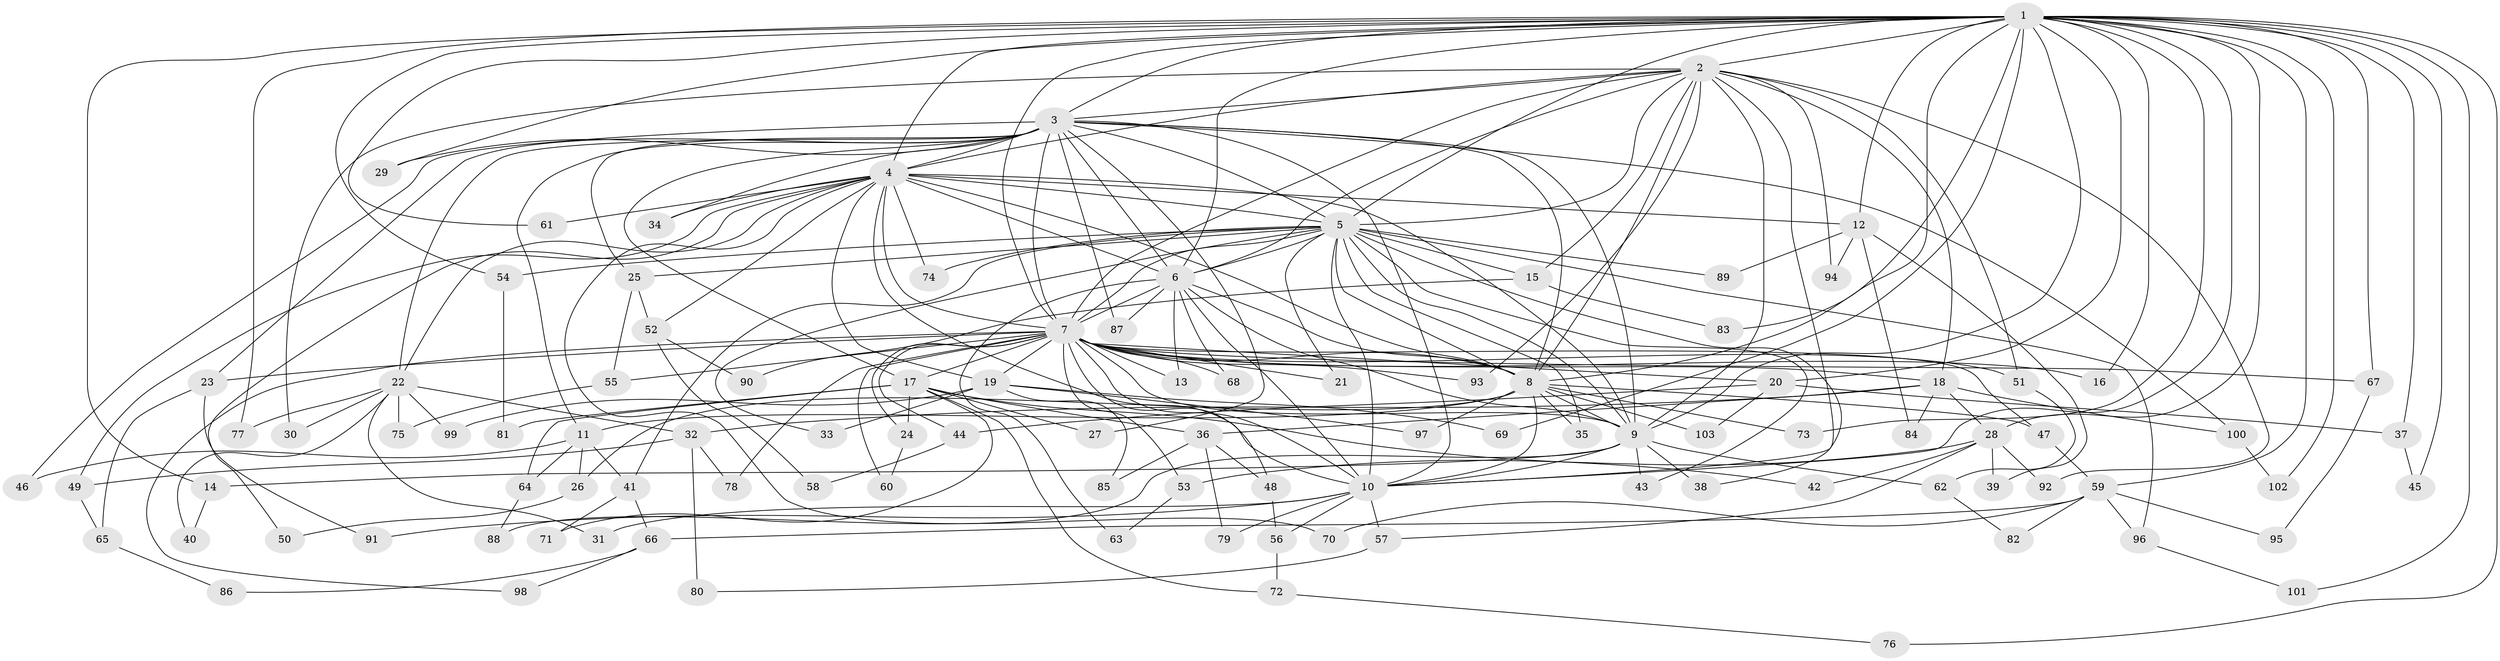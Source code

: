 // Generated by graph-tools (version 1.1) at 2025/34/03/09/25 02:34:59]
// undirected, 103 vertices, 231 edges
graph export_dot {
graph [start="1"]
  node [color=gray90,style=filled];
  1;
  2;
  3;
  4;
  5;
  6;
  7;
  8;
  9;
  10;
  11;
  12;
  13;
  14;
  15;
  16;
  17;
  18;
  19;
  20;
  21;
  22;
  23;
  24;
  25;
  26;
  27;
  28;
  29;
  30;
  31;
  32;
  33;
  34;
  35;
  36;
  37;
  38;
  39;
  40;
  41;
  42;
  43;
  44;
  45;
  46;
  47;
  48;
  49;
  50;
  51;
  52;
  53;
  54;
  55;
  56;
  57;
  58;
  59;
  60;
  61;
  62;
  63;
  64;
  65;
  66;
  67;
  68;
  69;
  70;
  71;
  72;
  73;
  74;
  75;
  76;
  77;
  78;
  79;
  80;
  81;
  82;
  83;
  84;
  85;
  86;
  87;
  88;
  89;
  90;
  91;
  92;
  93;
  94;
  95;
  96;
  97;
  98;
  99;
  100;
  101;
  102;
  103;
  1 -- 2;
  1 -- 3;
  1 -- 4;
  1 -- 5;
  1 -- 6;
  1 -- 7;
  1 -- 8;
  1 -- 9;
  1 -- 10;
  1 -- 12;
  1 -- 14;
  1 -- 16;
  1 -- 20;
  1 -- 28;
  1 -- 29;
  1 -- 37;
  1 -- 45;
  1 -- 54;
  1 -- 59;
  1 -- 61;
  1 -- 67;
  1 -- 69;
  1 -- 73;
  1 -- 76;
  1 -- 77;
  1 -- 83;
  1 -- 101;
  1 -- 102;
  2 -- 3;
  2 -- 4;
  2 -- 5;
  2 -- 6;
  2 -- 7;
  2 -- 8;
  2 -- 9;
  2 -- 10;
  2 -- 15;
  2 -- 18;
  2 -- 30;
  2 -- 51;
  2 -- 92;
  2 -- 93;
  2 -- 94;
  3 -- 4;
  3 -- 5;
  3 -- 6;
  3 -- 7;
  3 -- 8;
  3 -- 9;
  3 -- 10;
  3 -- 11;
  3 -- 17;
  3 -- 22;
  3 -- 23;
  3 -- 25;
  3 -- 27;
  3 -- 29;
  3 -- 34;
  3 -- 46;
  3 -- 87;
  3 -- 100;
  4 -- 5;
  4 -- 6;
  4 -- 7;
  4 -- 8;
  4 -- 9;
  4 -- 10;
  4 -- 12;
  4 -- 19;
  4 -- 22;
  4 -- 34;
  4 -- 49;
  4 -- 50;
  4 -- 52;
  4 -- 61;
  4 -- 70;
  4 -- 74;
  5 -- 6;
  5 -- 7;
  5 -- 8;
  5 -- 9;
  5 -- 10;
  5 -- 15;
  5 -- 21;
  5 -- 25;
  5 -- 33;
  5 -- 35;
  5 -- 38;
  5 -- 41;
  5 -- 43;
  5 -- 54;
  5 -- 74;
  5 -- 89;
  5 -- 96;
  6 -- 7;
  6 -- 8;
  6 -- 9;
  6 -- 10;
  6 -- 13;
  6 -- 63;
  6 -- 68;
  6 -- 87;
  7 -- 8;
  7 -- 9;
  7 -- 10;
  7 -- 13;
  7 -- 16;
  7 -- 17;
  7 -- 18;
  7 -- 19;
  7 -- 20;
  7 -- 21;
  7 -- 23;
  7 -- 24;
  7 -- 44;
  7 -- 47;
  7 -- 48;
  7 -- 51;
  7 -- 53;
  7 -- 55;
  7 -- 60;
  7 -- 67;
  7 -- 68;
  7 -- 78;
  7 -- 93;
  7 -- 98;
  8 -- 9;
  8 -- 10;
  8 -- 11;
  8 -- 26;
  8 -- 35;
  8 -- 47;
  8 -- 73;
  8 -- 97;
  8 -- 103;
  9 -- 10;
  9 -- 14;
  9 -- 38;
  9 -- 43;
  9 -- 62;
  9 -- 88;
  10 -- 31;
  10 -- 56;
  10 -- 57;
  10 -- 79;
  10 -- 91;
  11 -- 26;
  11 -- 41;
  11 -- 46;
  11 -- 64;
  12 -- 39;
  12 -- 84;
  12 -- 89;
  12 -- 94;
  14 -- 40;
  15 -- 83;
  15 -- 90;
  17 -- 24;
  17 -- 27;
  17 -- 36;
  17 -- 42;
  17 -- 64;
  17 -- 71;
  17 -- 72;
  17 -- 81;
  18 -- 28;
  18 -- 32;
  18 -- 36;
  18 -- 84;
  18 -- 100;
  19 -- 33;
  19 -- 69;
  19 -- 85;
  19 -- 97;
  19 -- 99;
  20 -- 37;
  20 -- 44;
  20 -- 103;
  22 -- 30;
  22 -- 31;
  22 -- 32;
  22 -- 40;
  22 -- 75;
  22 -- 77;
  22 -- 99;
  23 -- 65;
  23 -- 91;
  24 -- 60;
  25 -- 52;
  25 -- 55;
  26 -- 50;
  28 -- 39;
  28 -- 42;
  28 -- 53;
  28 -- 57;
  28 -- 92;
  32 -- 49;
  32 -- 78;
  32 -- 80;
  36 -- 48;
  36 -- 79;
  36 -- 85;
  37 -- 45;
  41 -- 66;
  41 -- 71;
  44 -- 58;
  47 -- 59;
  48 -- 56;
  49 -- 65;
  51 -- 62;
  52 -- 58;
  52 -- 90;
  53 -- 63;
  54 -- 81;
  55 -- 75;
  56 -- 72;
  57 -- 80;
  59 -- 66;
  59 -- 70;
  59 -- 82;
  59 -- 95;
  59 -- 96;
  62 -- 82;
  64 -- 88;
  65 -- 86;
  66 -- 86;
  66 -- 98;
  67 -- 95;
  72 -- 76;
  96 -- 101;
  100 -- 102;
}

